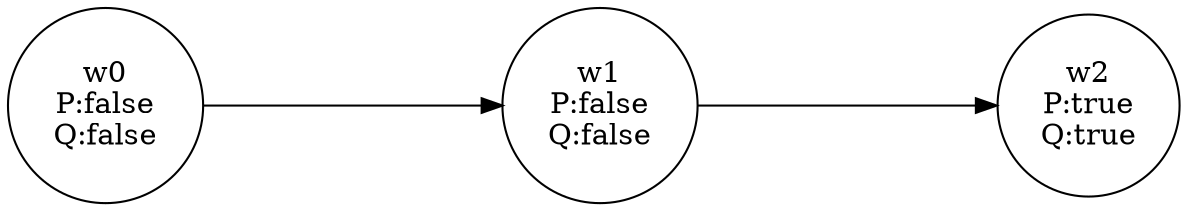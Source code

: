 digraph {
    rankdir = "LR";
    nodesep = 0.3;
    ranksep = 2;
    node[shape=circle];
    edge[arrowsize=1];
    w0; w1; w2;
    w0 -> w1; w1 -> w2;
    w0[label="w0\nP:false\nQ:false"];
    w1[label="w1\nP:false\nQ:false"];
    w2[label="w2\nP:true\nQ:true"];
}
